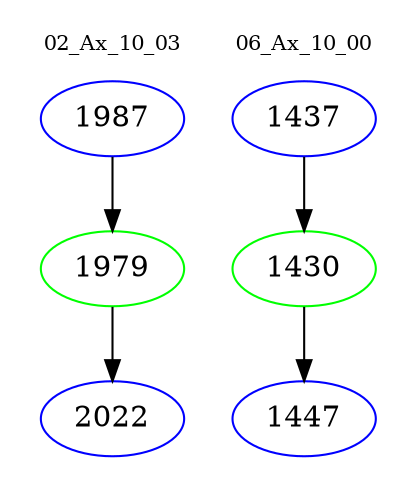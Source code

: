 digraph{
subgraph cluster_0 {
color = white
label = "02_Ax_10_03";
fontsize=10;
T0_1987 [label="1987", color="blue"]
T0_1987 -> T0_1979 [color="black"]
T0_1979 [label="1979", color="green"]
T0_1979 -> T0_2022 [color="black"]
T0_2022 [label="2022", color="blue"]
}
subgraph cluster_1 {
color = white
label = "06_Ax_10_00";
fontsize=10;
T1_1437 [label="1437", color="blue"]
T1_1437 -> T1_1430 [color="black"]
T1_1430 [label="1430", color="green"]
T1_1430 -> T1_1447 [color="black"]
T1_1447 [label="1447", color="blue"]
}
}
